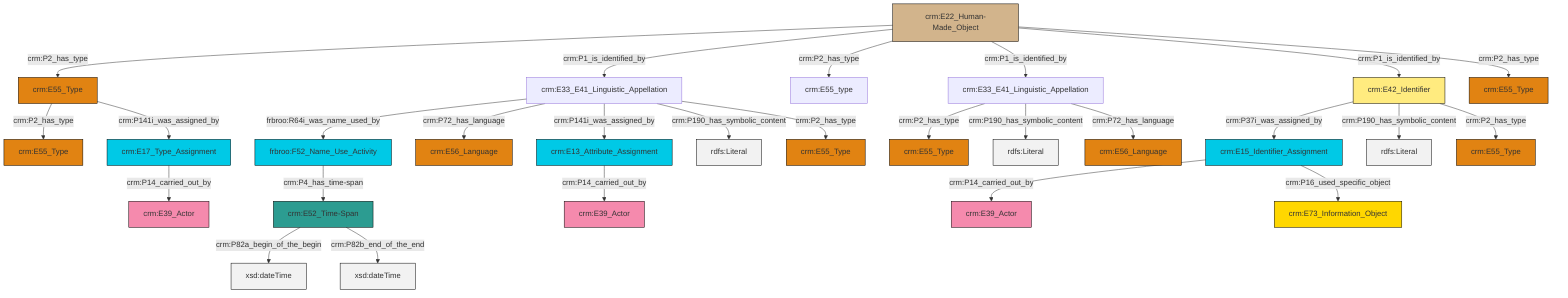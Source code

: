 graph TD
classDef Literal fill:#f2f2f2,stroke:#000000;
classDef CRM_Entity fill:#FFFFFF,stroke:#000000;
classDef Temporal_Entity fill:#00C9E6, stroke:#000000;
classDef Type fill:#E18312, stroke:#000000;
classDef Time-Span fill:#2C9C91, stroke:#000000;
classDef Appellation fill:#FFEB7F, stroke:#000000;
classDef Place fill:#008836, stroke:#000000;
classDef Persistent_Item fill:#B266B2, stroke:#000000;
classDef Conceptual_Object fill:#FFD700, stroke:#000000;
classDef Physical_Thing fill:#D2B48C, stroke:#000000;
classDef Actor fill:#f58aad, stroke:#000000;
classDef PC_Classes fill:#4ce600, stroke:#000000;
classDef Multi fill:#cccccc,stroke:#000000;

2["crm:E22_Human-Made_Object"]:::Physical_Thing -->|crm:P2_has_type| 3["crm:E55_Type"]:::Type
3["crm:E55_Type"]:::Type -->|crm:P2_has_type| 4["crm:E55_Type"]:::Type
12["frbroo:F52_Name_Use_Activity"]:::Temporal_Entity -->|crm:P4_has_time-span| 13["crm:E52_Time-Span"]:::Time-Span
16["crm:E42_Identifier"]:::Appellation -->|crm:P37i_was_assigned_by| 17["crm:E15_Identifier_Assignment"]:::Temporal_Entity
18["crm:E33_E41_Linguistic_Appellation"]:::Default -->|crm:P2_has_type| 19["crm:E55_Type"]:::Type
13["crm:E52_Time-Span"]:::Time-Span -->|crm:P82a_begin_of_the_begin| 20[xsd:dateTime]:::Literal
13["crm:E52_Time-Span"]:::Time-Span -->|crm:P82b_end_of_the_end| 29[xsd:dateTime]:::Literal
16["crm:E42_Identifier"]:::Appellation -->|crm:P190_has_symbolic_content| 30[rdfs:Literal]:::Literal
18["crm:E33_E41_Linguistic_Appellation"]:::Default -->|crm:P190_has_symbolic_content| 32[rdfs:Literal]:::Literal
33["crm:E33_E41_Linguistic_Appellation"]:::Default -->|frbroo:R64i_was_name_used_by| 12["frbroo:F52_Name_Use_Activity"]:::Temporal_Entity
3["crm:E55_Type"]:::Type -->|crm:P141i_was_assigned_by| 26["crm:E17_Type_Assignment"]:::Temporal_Entity
16["crm:E42_Identifier"]:::Appellation -->|crm:P2_has_type| 24["crm:E55_Type"]:::Type
17["crm:E15_Identifier_Assignment"]:::Temporal_Entity -->|crm:P14_carried_out_by| 5["crm:E39_Actor"]:::Actor
18["crm:E33_E41_Linguistic_Appellation"]:::Default -->|crm:P72_has_language| 36["crm:E56_Language"]:::Type
2["crm:E22_Human-Made_Object"]:::Physical_Thing -->|crm:P1_is_identified_by| 33["crm:E33_E41_Linguistic_Appellation"]:::Default
26["crm:E17_Type_Assignment"]:::Temporal_Entity -->|crm:P14_carried_out_by| 37["crm:E39_Actor"]:::Actor
2["crm:E22_Human-Made_Object"]:::Physical_Thing -->|crm:P2_has_type| 38["crm:E55_type"]:::Default
33["crm:E33_E41_Linguistic_Appellation"]:::Default -->|crm:P72_has_language| 7["crm:E56_Language"]:::Type
33["crm:E33_E41_Linguistic_Appellation"]:::Default -->|crm:P141i_was_assigned_by| 9["crm:E13_Attribute_Assignment"]:::Temporal_Entity
33["crm:E33_E41_Linguistic_Appellation"]:::Default -->|crm:P190_has_symbolic_content| 43[rdfs:Literal]:::Literal
17["crm:E15_Identifier_Assignment"]:::Temporal_Entity -->|crm:P16_used_specific_object| 14["crm:E73_Information_Object"]:::Conceptual_Object
2["crm:E22_Human-Made_Object"]:::Physical_Thing -->|crm:P1_is_identified_by| 18["crm:E33_E41_Linguistic_Appellation"]:::Default
2["crm:E22_Human-Made_Object"]:::Physical_Thing -->|crm:P1_is_identified_by| 16["crm:E42_Identifier"]:::Appellation
9["crm:E13_Attribute_Assignment"]:::Temporal_Entity -->|crm:P14_carried_out_by| 0["crm:E39_Actor"]:::Actor
33["crm:E33_E41_Linguistic_Appellation"]:::Default -->|crm:P2_has_type| 21["crm:E55_Type"]:::Type
2["crm:E22_Human-Made_Object"]:::Physical_Thing -->|crm:P2_has_type| 40["crm:E55_Type"]:::Type